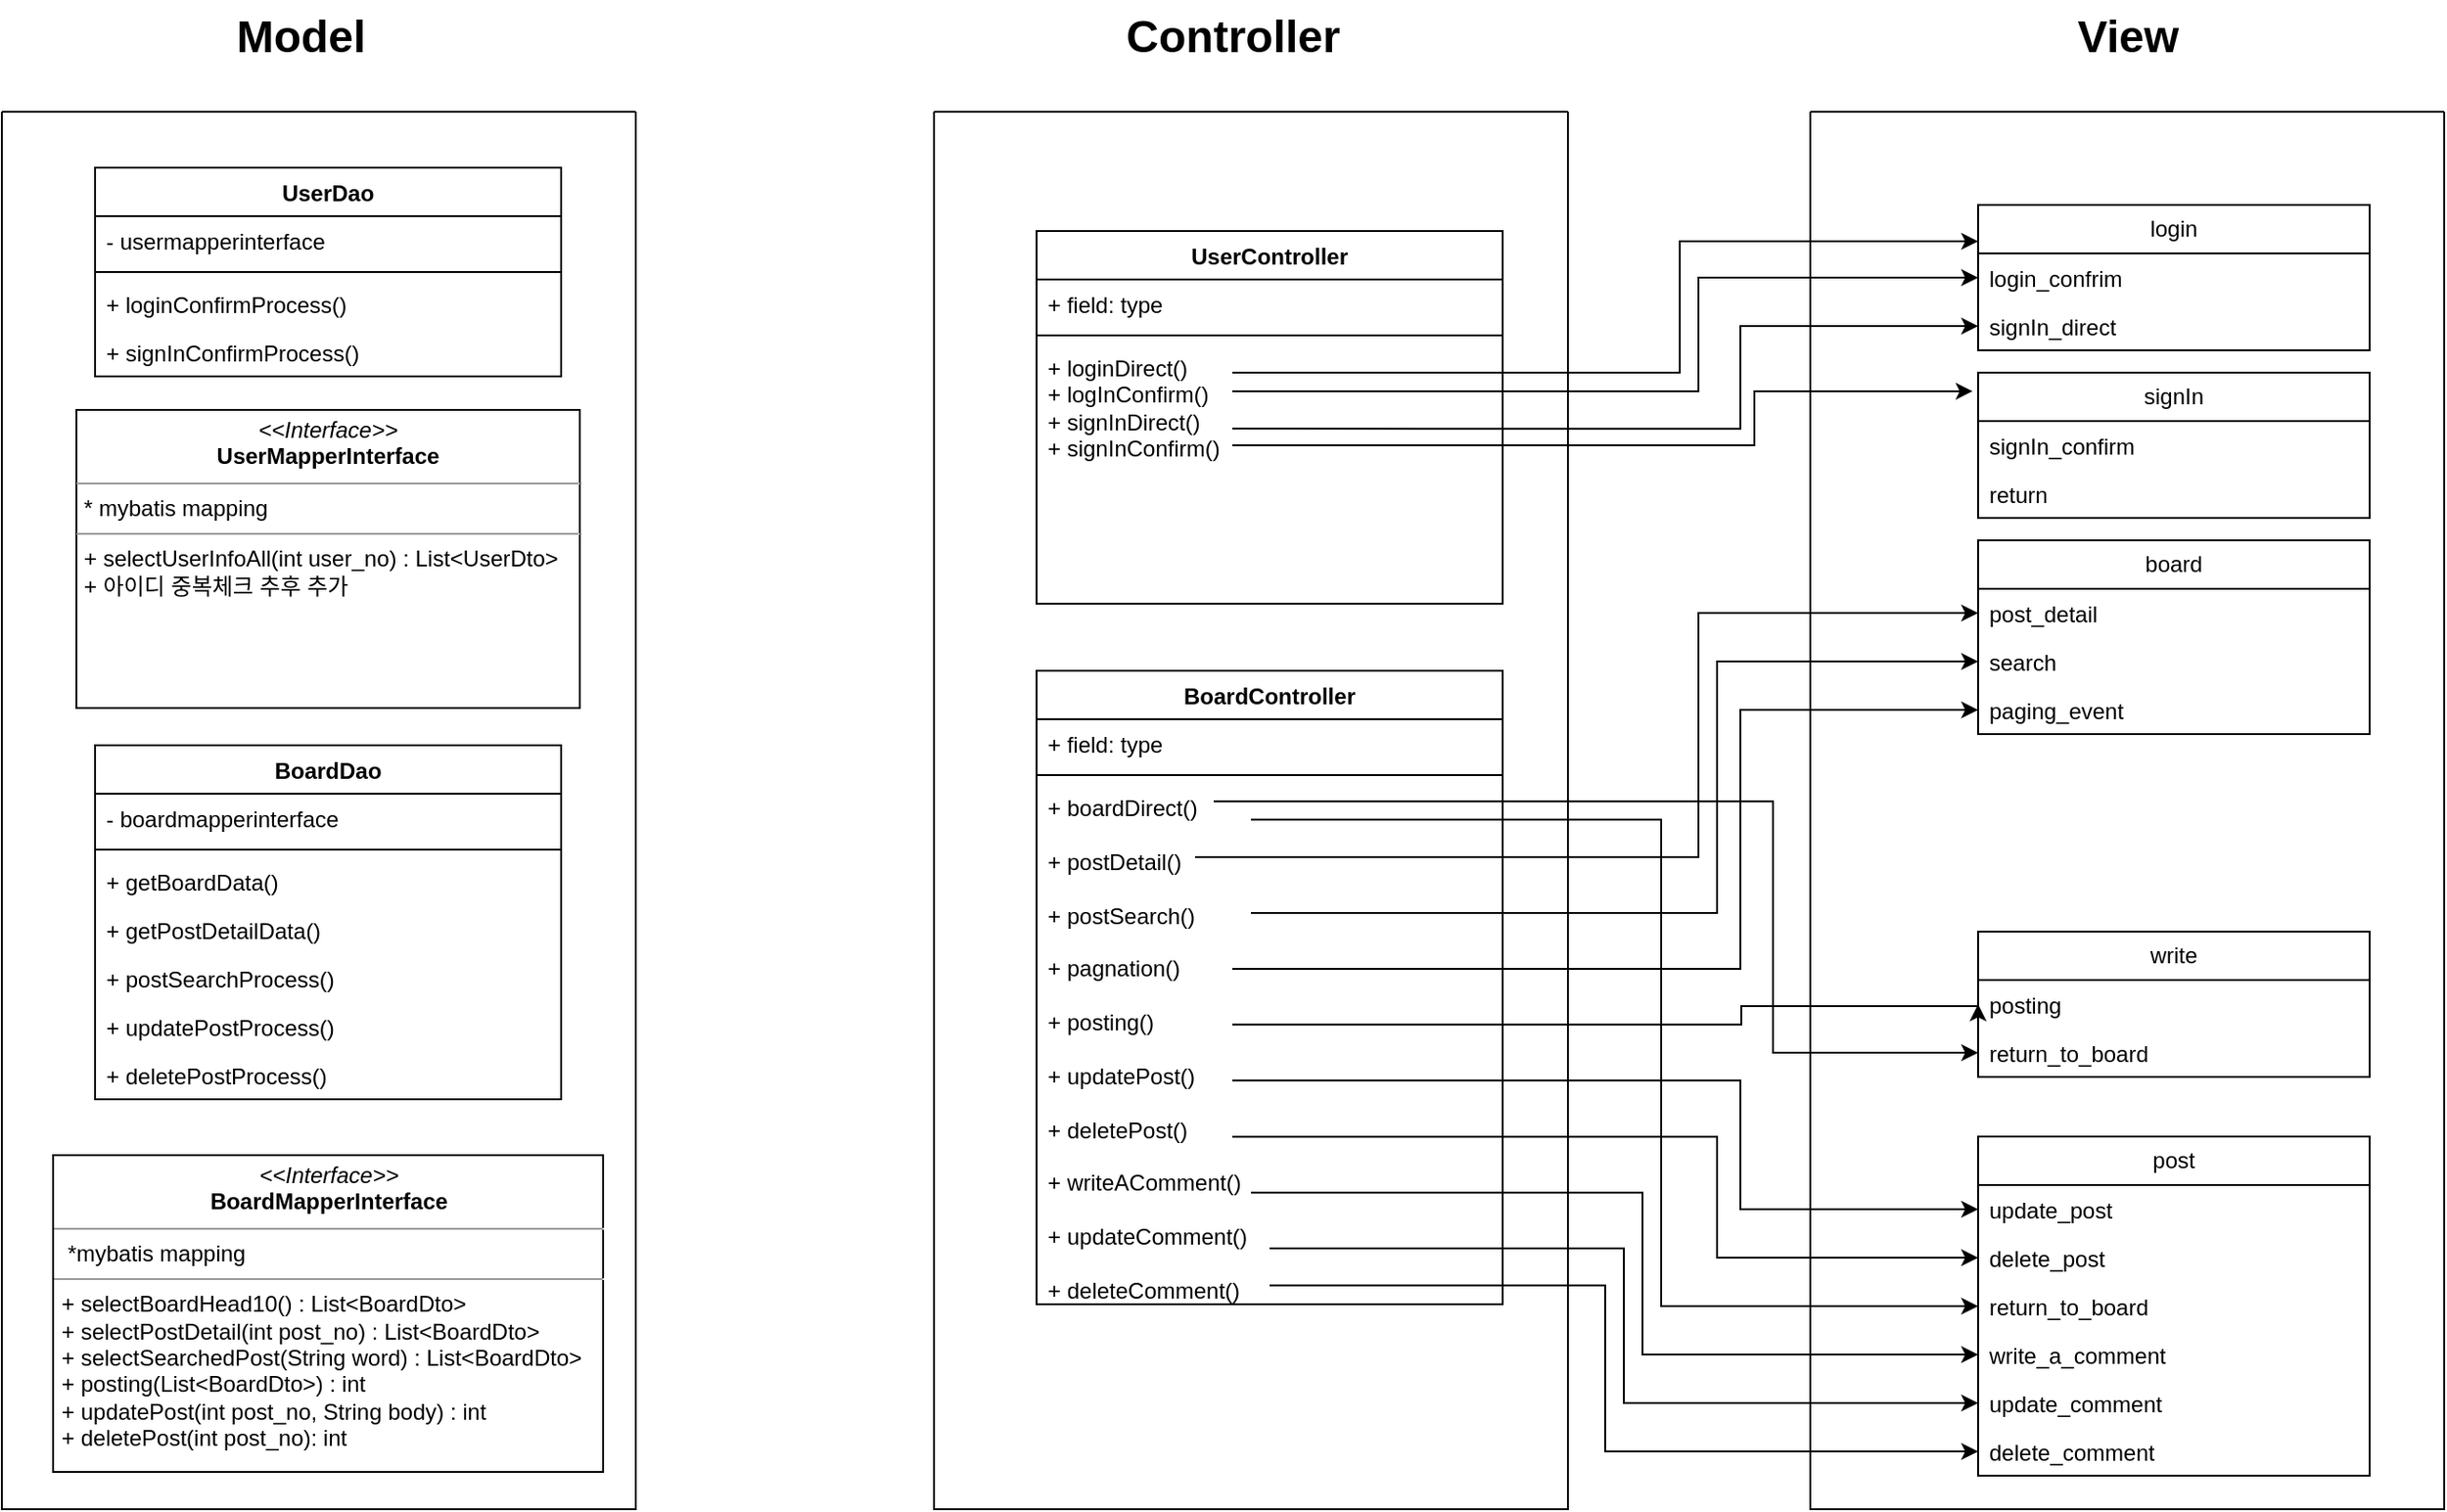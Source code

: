 <mxfile version="23.1.5" type="device">
  <diagram name="페이지-1" id="1nXPOgQmdArj9Eoe1TtR">
    <mxGraphModel dx="1434" dy="5618" grid="1" gridSize="10" guides="1" tooltips="1" connect="1" arrows="1" fold="1" page="1" pageScale="1" pageWidth="1920" pageHeight="1200" math="0" shadow="0">
      <root>
        <mxCell id="0" />
        <mxCell id="1" parent="0" />
        <mxCell id="LBlWAO84_Hs0FwLp8vFt-2" value="" style="swimlane;startSize=0;" vertex="1" parent="1">
          <mxGeometry x="1030" y="-3760" width="340" height="750" as="geometry" />
        </mxCell>
        <mxCell id="LBlWAO84_Hs0FwLp8vFt-33" value="login" style="swimlane;fontStyle=0;childLayout=stackLayout;horizontal=1;startSize=26;fillColor=none;horizontalStack=0;resizeParent=1;resizeParentMax=0;resizeLast=0;collapsible=1;marginBottom=0;whiteSpace=wrap;html=1;" vertex="1" parent="LBlWAO84_Hs0FwLp8vFt-2">
          <mxGeometry x="90" y="50" width="210" height="78" as="geometry" />
        </mxCell>
        <mxCell id="LBlWAO84_Hs0FwLp8vFt-34" value="login_confrim" style="text;strokeColor=none;fillColor=none;align=left;verticalAlign=top;spacingLeft=4;spacingRight=4;overflow=hidden;rotatable=0;points=[[0,0.5],[1,0.5]];portConstraint=eastwest;whiteSpace=wrap;html=1;" vertex="1" parent="LBlWAO84_Hs0FwLp8vFt-33">
          <mxGeometry y="26" width="210" height="26" as="geometry" />
        </mxCell>
        <mxCell id="LBlWAO84_Hs0FwLp8vFt-66" value="signIn_direct" style="text;strokeColor=none;fillColor=none;align=left;verticalAlign=top;spacingLeft=4;spacingRight=4;overflow=hidden;rotatable=0;points=[[0,0.5],[1,0.5]];portConstraint=eastwest;whiteSpace=wrap;html=1;" vertex="1" parent="LBlWAO84_Hs0FwLp8vFt-33">
          <mxGeometry y="52" width="210" height="26" as="geometry" />
        </mxCell>
        <mxCell id="LBlWAO84_Hs0FwLp8vFt-37" value="signIn" style="swimlane;fontStyle=0;childLayout=stackLayout;horizontal=1;startSize=26;fillColor=none;horizontalStack=0;resizeParent=1;resizeParentMax=0;resizeLast=0;collapsible=1;marginBottom=0;whiteSpace=wrap;html=1;" vertex="1" parent="LBlWAO84_Hs0FwLp8vFt-2">
          <mxGeometry x="90" y="140" width="210" height="78" as="geometry" />
        </mxCell>
        <mxCell id="LBlWAO84_Hs0FwLp8vFt-38" value="signIn_confirm" style="text;strokeColor=none;fillColor=none;align=left;verticalAlign=top;spacingLeft=4;spacingRight=4;overflow=hidden;rotatable=0;points=[[0,0.5],[1,0.5]];portConstraint=eastwest;whiteSpace=wrap;html=1;" vertex="1" parent="LBlWAO84_Hs0FwLp8vFt-37">
          <mxGeometry y="26" width="210" height="26" as="geometry" />
        </mxCell>
        <mxCell id="LBlWAO84_Hs0FwLp8vFt-39" value="return" style="text;strokeColor=none;fillColor=none;align=left;verticalAlign=top;spacingLeft=4;spacingRight=4;overflow=hidden;rotatable=0;points=[[0,0.5],[1,0.5]];portConstraint=eastwest;whiteSpace=wrap;html=1;" vertex="1" parent="LBlWAO84_Hs0FwLp8vFt-37">
          <mxGeometry y="52" width="210" height="26" as="geometry" />
        </mxCell>
        <mxCell id="LBlWAO84_Hs0FwLp8vFt-41" value="board" style="swimlane;fontStyle=0;childLayout=stackLayout;horizontal=1;startSize=26;fillColor=none;horizontalStack=0;resizeParent=1;resizeParentMax=0;resizeLast=0;collapsible=1;marginBottom=0;whiteSpace=wrap;html=1;" vertex="1" parent="LBlWAO84_Hs0FwLp8vFt-2">
          <mxGeometry x="90" y="230" width="210" height="104" as="geometry">
            <mxRectangle x="90" y="250" width="70" height="30" as="alternateBounds" />
          </mxGeometry>
        </mxCell>
        <mxCell id="LBlWAO84_Hs0FwLp8vFt-42" value="post_detail" style="text;strokeColor=none;fillColor=none;align=left;verticalAlign=top;spacingLeft=4;spacingRight=4;overflow=hidden;rotatable=0;points=[[0,0.5],[1,0.5]];portConstraint=eastwest;whiteSpace=wrap;html=1;" vertex="1" parent="LBlWAO84_Hs0FwLp8vFt-41">
          <mxGeometry y="26" width="210" height="26" as="geometry" />
        </mxCell>
        <mxCell id="LBlWAO84_Hs0FwLp8vFt-43" value="search" style="text;strokeColor=none;fillColor=none;align=left;verticalAlign=top;spacingLeft=4;spacingRight=4;overflow=hidden;rotatable=0;points=[[0,0.5],[1,0.5]];portConstraint=eastwest;whiteSpace=wrap;html=1;" vertex="1" parent="LBlWAO84_Hs0FwLp8vFt-41">
          <mxGeometry y="52" width="210" height="26" as="geometry" />
        </mxCell>
        <mxCell id="LBlWAO84_Hs0FwLp8vFt-44" value="paging_event" style="text;strokeColor=none;fillColor=none;align=left;verticalAlign=top;spacingLeft=4;spacingRight=4;overflow=hidden;rotatable=0;points=[[0,0.5],[1,0.5]];portConstraint=eastwest;whiteSpace=wrap;html=1;" vertex="1" parent="LBlWAO84_Hs0FwLp8vFt-41">
          <mxGeometry y="78" width="210" height="26" as="geometry" />
        </mxCell>
        <mxCell id="LBlWAO84_Hs0FwLp8vFt-45" value="write" style="swimlane;fontStyle=0;childLayout=stackLayout;horizontal=1;startSize=26;fillColor=none;horizontalStack=0;resizeParent=1;resizeParentMax=0;resizeLast=0;collapsible=1;marginBottom=0;whiteSpace=wrap;html=1;" vertex="1" parent="LBlWAO84_Hs0FwLp8vFt-2">
          <mxGeometry x="90" y="440" width="210" height="78" as="geometry" />
        </mxCell>
        <mxCell id="LBlWAO84_Hs0FwLp8vFt-46" value="posting" style="text;strokeColor=none;fillColor=none;align=left;verticalAlign=top;spacingLeft=4;spacingRight=4;overflow=hidden;rotatable=0;points=[[0,0.5],[1,0.5]];portConstraint=eastwest;whiteSpace=wrap;html=1;" vertex="1" parent="LBlWAO84_Hs0FwLp8vFt-45">
          <mxGeometry y="26" width="210" height="26" as="geometry" />
        </mxCell>
        <mxCell id="LBlWAO84_Hs0FwLp8vFt-47" value="return_to_board" style="text;strokeColor=none;fillColor=none;align=left;verticalAlign=top;spacingLeft=4;spacingRight=4;overflow=hidden;rotatable=0;points=[[0,0.5],[1,0.5]];portConstraint=eastwest;whiteSpace=wrap;html=1;" vertex="1" parent="LBlWAO84_Hs0FwLp8vFt-45">
          <mxGeometry y="52" width="210" height="26" as="geometry" />
        </mxCell>
        <mxCell id="LBlWAO84_Hs0FwLp8vFt-49" value="post" style="swimlane;fontStyle=0;childLayout=stackLayout;horizontal=1;startSize=26;fillColor=none;horizontalStack=0;resizeParent=1;resizeParentMax=0;resizeLast=0;collapsible=1;marginBottom=0;whiteSpace=wrap;html=1;" vertex="1" parent="LBlWAO84_Hs0FwLp8vFt-2">
          <mxGeometry x="90" y="550" width="210" height="182" as="geometry" />
        </mxCell>
        <mxCell id="LBlWAO84_Hs0FwLp8vFt-50" value="update_post" style="text;strokeColor=none;fillColor=none;align=left;verticalAlign=top;spacingLeft=4;spacingRight=4;overflow=hidden;rotatable=0;points=[[0,0.5],[1,0.5]];portConstraint=eastwest;whiteSpace=wrap;html=1;" vertex="1" parent="LBlWAO84_Hs0FwLp8vFt-49">
          <mxGeometry y="26" width="210" height="26" as="geometry" />
        </mxCell>
        <mxCell id="LBlWAO84_Hs0FwLp8vFt-51" value="delete_post" style="text;strokeColor=none;fillColor=none;align=left;verticalAlign=top;spacingLeft=4;spacingRight=4;overflow=hidden;rotatable=0;points=[[0,0.5],[1,0.5]];portConstraint=eastwest;whiteSpace=wrap;html=1;" vertex="1" parent="LBlWAO84_Hs0FwLp8vFt-49">
          <mxGeometry y="52" width="210" height="26" as="geometry" />
        </mxCell>
        <mxCell id="LBlWAO84_Hs0FwLp8vFt-56" value="return_to_board" style="text;strokeColor=none;fillColor=none;align=left;verticalAlign=top;spacingLeft=4;spacingRight=4;overflow=hidden;rotatable=0;points=[[0,0.5],[1,0.5]];portConstraint=eastwest;whiteSpace=wrap;html=1;" vertex="1" parent="LBlWAO84_Hs0FwLp8vFt-49">
          <mxGeometry y="78" width="210" height="26" as="geometry" />
        </mxCell>
        <mxCell id="LBlWAO84_Hs0FwLp8vFt-52" value="write_a_comment" style="text;strokeColor=none;fillColor=none;align=left;verticalAlign=top;spacingLeft=4;spacingRight=4;overflow=hidden;rotatable=0;points=[[0,0.5],[1,0.5]];portConstraint=eastwest;whiteSpace=wrap;html=1;" vertex="1" parent="LBlWAO84_Hs0FwLp8vFt-49">
          <mxGeometry y="104" width="210" height="26" as="geometry" />
        </mxCell>
        <mxCell id="LBlWAO84_Hs0FwLp8vFt-58" value="update_comment" style="text;strokeColor=none;fillColor=none;align=left;verticalAlign=top;spacingLeft=4;spacingRight=4;overflow=hidden;rotatable=0;points=[[0,0.5],[1,0.5]];portConstraint=eastwest;whiteSpace=wrap;html=1;" vertex="1" parent="LBlWAO84_Hs0FwLp8vFt-49">
          <mxGeometry y="130" width="210" height="26" as="geometry" />
        </mxCell>
        <mxCell id="LBlWAO84_Hs0FwLp8vFt-57" value="delete_comment" style="text;strokeColor=none;fillColor=none;align=left;verticalAlign=top;spacingLeft=4;spacingRight=4;overflow=hidden;rotatable=0;points=[[0,0.5],[1,0.5]];portConstraint=eastwest;whiteSpace=wrap;html=1;" vertex="1" parent="LBlWAO84_Hs0FwLp8vFt-49">
          <mxGeometry y="156" width="210" height="26" as="geometry" />
        </mxCell>
        <mxCell id="LBlWAO84_Hs0FwLp8vFt-3" value="" style="swimlane;startSize=0;" vertex="1" parent="1">
          <mxGeometry x="60" y="-3760" width="340" height="750" as="geometry">
            <mxRectangle x="50" y="-3760" width="50" height="40" as="alternateBounds" />
          </mxGeometry>
        </mxCell>
        <mxCell id="LBlWAO84_Hs0FwLp8vFt-15" value="&lt;p style=&quot;margin:0px;margin-top:4px;text-align:center;&quot;&gt;&lt;i&gt;&amp;lt;&amp;lt;Interface&amp;gt;&amp;gt;&lt;/i&gt;&lt;br&gt;&lt;b&gt;BoardMapperInterface&lt;/b&gt;&lt;/p&gt;&lt;hr size=&quot;1&quot;&gt;&lt;p style=&quot;margin:0px;margin-left:4px;&quot;&gt;&amp;nbsp;*mybatis mapping&lt;/p&gt;&lt;hr size=&quot;1&quot;&gt;&lt;p style=&quot;margin:0px;margin-left:4px;&quot;&gt;+ selectBoardHead10() : List&amp;lt;BoardDto&amp;gt;&lt;br&gt;+ selectPostDetail(int post_no) : List&amp;lt;BoardDto&amp;gt;&lt;/p&gt;&lt;p style=&quot;margin:0px;margin-left:4px;&quot;&gt;+ selectSearchedPost(String word) : List&amp;lt;BoardDto&amp;gt;&lt;/p&gt;&lt;p style=&quot;margin:0px;margin-left:4px;&quot;&gt;+ posting(List&amp;lt;BoardDto&amp;gt;) : int&lt;/p&gt;&lt;p style=&quot;margin:0px;margin-left:4px;&quot;&gt;+ updatePost(int post_no, String body) : int&lt;/p&gt;&lt;p style=&quot;margin:0px;margin-left:4px;&quot;&gt;+ deletePost(int post_no): int&lt;/p&gt;" style="verticalAlign=top;align=left;overflow=fill;html=1;whiteSpace=wrap;" vertex="1" parent="LBlWAO84_Hs0FwLp8vFt-3">
          <mxGeometry x="27.5" y="560" width="295" height="170" as="geometry" />
        </mxCell>
        <mxCell id="LBlWAO84_Hs0FwLp8vFt-16" value="&lt;p style=&quot;margin:0px;margin-top:4px;text-align:center;&quot;&gt;&lt;i&gt;&amp;lt;&amp;lt;Interface&amp;gt;&amp;gt;&lt;/i&gt;&lt;br&gt;&lt;b&gt;UserMapperInterface&lt;/b&gt;&lt;/p&gt;&lt;hr size=&quot;1&quot;&gt;&lt;p style=&quot;margin:0px;margin-left:4px;&quot;&gt;* mybatis mapping&lt;/p&gt;&lt;hr size=&quot;1&quot;&gt;&lt;p style=&quot;margin:0px;margin-left:4px;&quot;&gt;+ selectUserInfoAll(int user_no) : List&amp;lt;UserDto&amp;gt;&lt;br&gt;+ 아이디 중복체크 추후 추가&lt;/p&gt;" style="verticalAlign=top;align=left;overflow=fill;html=1;whiteSpace=wrap;" vertex="1" parent="LBlWAO84_Hs0FwLp8vFt-3">
          <mxGeometry x="40" y="160" width="270" height="160" as="geometry" />
        </mxCell>
        <mxCell id="LBlWAO84_Hs0FwLp8vFt-17" value="UserDao" style="swimlane;fontStyle=1;align=center;verticalAlign=top;childLayout=stackLayout;horizontal=1;startSize=26;horizontalStack=0;resizeParent=1;resizeParentMax=0;resizeLast=0;collapsible=1;marginBottom=0;whiteSpace=wrap;html=1;" vertex="1" parent="LBlWAO84_Hs0FwLp8vFt-3">
          <mxGeometry x="50" y="30" width="250" height="112" as="geometry" />
        </mxCell>
        <mxCell id="LBlWAO84_Hs0FwLp8vFt-18" value="- usermapperinterface" style="text;strokeColor=none;fillColor=none;align=left;verticalAlign=top;spacingLeft=4;spacingRight=4;overflow=hidden;rotatable=0;points=[[0,0.5],[1,0.5]];portConstraint=eastwest;whiteSpace=wrap;html=1;" vertex="1" parent="LBlWAO84_Hs0FwLp8vFt-17">
          <mxGeometry y="26" width="250" height="26" as="geometry" />
        </mxCell>
        <mxCell id="LBlWAO84_Hs0FwLp8vFt-19" value="" style="line;strokeWidth=1;fillColor=none;align=left;verticalAlign=middle;spacingTop=-1;spacingLeft=3;spacingRight=3;rotatable=0;labelPosition=right;points=[];portConstraint=eastwest;strokeColor=inherit;" vertex="1" parent="LBlWAO84_Hs0FwLp8vFt-17">
          <mxGeometry y="52" width="250" height="8" as="geometry" />
        </mxCell>
        <mxCell id="LBlWAO84_Hs0FwLp8vFt-20" value="+ loginConfirmProcess()" style="text;strokeColor=none;fillColor=none;align=left;verticalAlign=top;spacingLeft=4;spacingRight=4;overflow=hidden;rotatable=0;points=[[0,0.5],[1,0.5]];portConstraint=eastwest;whiteSpace=wrap;html=1;" vertex="1" parent="LBlWAO84_Hs0FwLp8vFt-17">
          <mxGeometry y="60" width="250" height="26" as="geometry" />
        </mxCell>
        <mxCell id="LBlWAO84_Hs0FwLp8vFt-82" value="+ signInConfirmProcess()" style="text;strokeColor=none;fillColor=none;align=left;verticalAlign=top;spacingLeft=4;spacingRight=4;overflow=hidden;rotatable=0;points=[[0,0.5],[1,0.5]];portConstraint=eastwest;whiteSpace=wrap;html=1;" vertex="1" parent="LBlWAO84_Hs0FwLp8vFt-17">
          <mxGeometry y="86" width="250" height="26" as="geometry" />
        </mxCell>
        <mxCell id="LBlWAO84_Hs0FwLp8vFt-83" value="BoardDao" style="swimlane;fontStyle=1;align=center;verticalAlign=top;childLayout=stackLayout;horizontal=1;startSize=26;horizontalStack=0;resizeParent=1;resizeParentMax=0;resizeLast=0;collapsible=1;marginBottom=0;whiteSpace=wrap;html=1;" vertex="1" parent="LBlWAO84_Hs0FwLp8vFt-3">
          <mxGeometry x="50" y="340" width="250" height="190" as="geometry" />
        </mxCell>
        <mxCell id="LBlWAO84_Hs0FwLp8vFt-84" value="- boardmapperinterface" style="text;strokeColor=none;fillColor=none;align=left;verticalAlign=top;spacingLeft=4;spacingRight=4;overflow=hidden;rotatable=0;points=[[0,0.5],[1,0.5]];portConstraint=eastwest;whiteSpace=wrap;html=1;" vertex="1" parent="LBlWAO84_Hs0FwLp8vFt-83">
          <mxGeometry y="26" width="250" height="26" as="geometry" />
        </mxCell>
        <mxCell id="LBlWAO84_Hs0FwLp8vFt-85" value="" style="line;strokeWidth=1;fillColor=none;align=left;verticalAlign=middle;spacingTop=-1;spacingLeft=3;spacingRight=3;rotatable=0;labelPosition=right;points=[];portConstraint=eastwest;strokeColor=inherit;" vertex="1" parent="LBlWAO84_Hs0FwLp8vFt-83">
          <mxGeometry y="52" width="250" height="8" as="geometry" />
        </mxCell>
        <mxCell id="LBlWAO84_Hs0FwLp8vFt-86" value="+ getBoardData()" style="text;strokeColor=none;fillColor=none;align=left;verticalAlign=top;spacingLeft=4;spacingRight=4;overflow=hidden;rotatable=0;points=[[0,0.5],[1,0.5]];portConstraint=eastwest;whiteSpace=wrap;html=1;" vertex="1" parent="LBlWAO84_Hs0FwLp8vFt-83">
          <mxGeometry y="60" width="250" height="26" as="geometry" />
        </mxCell>
        <mxCell id="LBlWAO84_Hs0FwLp8vFt-87" value="+ getPostDetailData()" style="text;strokeColor=none;fillColor=none;align=left;verticalAlign=top;spacingLeft=4;spacingRight=4;overflow=hidden;rotatable=0;points=[[0,0.5],[1,0.5]];portConstraint=eastwest;whiteSpace=wrap;html=1;" vertex="1" parent="LBlWAO84_Hs0FwLp8vFt-83">
          <mxGeometry y="86" width="250" height="26" as="geometry" />
        </mxCell>
        <mxCell id="LBlWAO84_Hs0FwLp8vFt-90" value="+ postSearchProcess()" style="text;strokeColor=none;fillColor=none;align=left;verticalAlign=top;spacingLeft=4;spacingRight=4;overflow=hidden;rotatable=0;points=[[0,0.5],[1,0.5]];portConstraint=eastwest;whiteSpace=wrap;html=1;" vertex="1" parent="LBlWAO84_Hs0FwLp8vFt-83">
          <mxGeometry y="112" width="250" height="26" as="geometry" />
        </mxCell>
        <mxCell id="LBlWAO84_Hs0FwLp8vFt-91" value="+ updatePostProcess()" style="text;strokeColor=none;fillColor=none;align=left;verticalAlign=top;spacingLeft=4;spacingRight=4;overflow=hidden;rotatable=0;points=[[0,0.5],[1,0.5]];portConstraint=eastwest;whiteSpace=wrap;html=1;" vertex="1" parent="LBlWAO84_Hs0FwLp8vFt-83">
          <mxGeometry y="138" width="250" height="26" as="geometry" />
        </mxCell>
        <mxCell id="LBlWAO84_Hs0FwLp8vFt-92" value="+ deletePostProcess()" style="text;strokeColor=none;fillColor=none;align=left;verticalAlign=top;spacingLeft=4;spacingRight=4;overflow=hidden;rotatable=0;points=[[0,0.5],[1,0.5]];portConstraint=eastwest;whiteSpace=wrap;html=1;" vertex="1" parent="LBlWAO84_Hs0FwLp8vFt-83">
          <mxGeometry y="164" width="250" height="26" as="geometry" />
        </mxCell>
        <mxCell id="LBlWAO84_Hs0FwLp8vFt-4" value="" style="swimlane;startSize=0;" vertex="1" parent="1">
          <mxGeometry x="560" y="-3760" width="340" height="750" as="geometry" />
        </mxCell>
        <mxCell id="LBlWAO84_Hs0FwLp8vFt-29" value="BoardController" style="swimlane;fontStyle=1;align=center;verticalAlign=top;childLayout=stackLayout;horizontal=1;startSize=26;horizontalStack=0;resizeParent=1;resizeParentMax=0;resizeLast=0;collapsible=1;marginBottom=0;whiteSpace=wrap;html=1;" vertex="1" parent="LBlWAO84_Hs0FwLp8vFt-4">
          <mxGeometry x="55" y="300" width="250" height="340" as="geometry" />
        </mxCell>
        <mxCell id="LBlWAO84_Hs0FwLp8vFt-30" value="+ field: type" style="text;strokeColor=none;fillColor=none;align=left;verticalAlign=top;spacingLeft=4;spacingRight=4;overflow=hidden;rotatable=0;points=[[0,0.5],[1,0.5]];portConstraint=eastwest;whiteSpace=wrap;html=1;" vertex="1" parent="LBlWAO84_Hs0FwLp8vFt-29">
          <mxGeometry y="26" width="250" height="26" as="geometry" />
        </mxCell>
        <mxCell id="LBlWAO84_Hs0FwLp8vFt-31" value="" style="line;strokeWidth=1;fillColor=none;align=left;verticalAlign=middle;spacingTop=-1;spacingLeft=3;spacingRight=3;rotatable=0;labelPosition=right;points=[];portConstraint=eastwest;strokeColor=inherit;" vertex="1" parent="LBlWAO84_Hs0FwLp8vFt-29">
          <mxGeometry y="52" width="250" height="8" as="geometry" />
        </mxCell>
        <mxCell id="LBlWAO84_Hs0FwLp8vFt-32" value="+ boardDirect()&lt;br&gt;&lt;br&gt;+ postDetail()&lt;br&gt;&lt;br&gt;&lt;div&gt;+ postSearch()&lt;/div&gt;&lt;div&gt;&lt;br&gt;&lt;/div&gt;&lt;div&gt;+ pagnation()&lt;/div&gt;&lt;div&gt;&lt;br&gt;&lt;/div&gt;&lt;div&gt;+ posting()&lt;/div&gt;&lt;div&gt;&lt;br&gt;&lt;/div&gt;&lt;div&gt;+ updatePost()&lt;/div&gt;&lt;div&gt;&lt;br&gt;&lt;/div&gt;&lt;div&gt;+ deletePost()&lt;/div&gt;&lt;div&gt;&lt;br&gt;&lt;/div&gt;&lt;div&gt;+ writeAComment()&lt;/div&gt;&lt;div&gt;&lt;br&gt;&lt;/div&gt;&lt;div&gt;+ updateComment()&lt;/div&gt;&lt;div&gt;&lt;br&gt;&lt;/div&gt;&lt;div&gt;+ deleteComment()&lt;/div&gt;&lt;div&gt;&lt;br&gt;&lt;/div&gt;" style="text;strokeColor=none;fillColor=none;align=left;verticalAlign=top;spacingLeft=4;spacingRight=4;overflow=hidden;rotatable=0;points=[[0,0.5],[1,0.5]];portConstraint=eastwest;whiteSpace=wrap;html=1;" vertex="1" parent="LBlWAO84_Hs0FwLp8vFt-29">
          <mxGeometry y="60" width="250" height="280" as="geometry" />
        </mxCell>
        <mxCell id="LBlWAO84_Hs0FwLp8vFt-5" value="Model" style="text;strokeColor=none;fillColor=none;html=1;fontSize=24;fontStyle=1;verticalAlign=middle;align=center;" vertex="1" parent="1">
          <mxGeometry x="170" y="-3820" width="100" height="40" as="geometry" />
        </mxCell>
        <mxCell id="LBlWAO84_Hs0FwLp8vFt-7" value="Controller" style="text;strokeColor=none;fillColor=none;html=1;fontSize=24;fontStyle=1;verticalAlign=middle;align=center;" vertex="1" parent="1">
          <mxGeometry x="670" y="-3820" width="100" height="40" as="geometry" />
        </mxCell>
        <mxCell id="LBlWAO84_Hs0FwLp8vFt-8" value="View" style="text;strokeColor=none;fillColor=none;html=1;fontSize=24;fontStyle=1;verticalAlign=middle;align=center;" vertex="1" parent="1">
          <mxGeometry x="1150" y="-3820" width="100" height="40" as="geometry" />
        </mxCell>
        <mxCell id="LBlWAO84_Hs0FwLp8vFt-59" value="UserController" style="swimlane;fontStyle=1;align=center;verticalAlign=top;childLayout=stackLayout;horizontal=1;startSize=26;horizontalStack=0;resizeParent=1;resizeParentMax=0;resizeLast=0;collapsible=1;marginBottom=0;whiteSpace=wrap;html=1;" vertex="1" parent="1">
          <mxGeometry x="615" y="-3696" width="250" height="200" as="geometry" />
        </mxCell>
        <mxCell id="LBlWAO84_Hs0FwLp8vFt-60" value="+ field: type" style="text;strokeColor=none;fillColor=none;align=left;verticalAlign=top;spacingLeft=4;spacingRight=4;overflow=hidden;rotatable=0;points=[[0,0.5],[1,0.5]];portConstraint=eastwest;whiteSpace=wrap;html=1;" vertex="1" parent="LBlWAO84_Hs0FwLp8vFt-59">
          <mxGeometry y="26" width="250" height="26" as="geometry" />
        </mxCell>
        <mxCell id="LBlWAO84_Hs0FwLp8vFt-61" value="" style="line;strokeWidth=1;fillColor=none;align=left;verticalAlign=middle;spacingTop=-1;spacingLeft=3;spacingRight=3;rotatable=0;labelPosition=right;points=[];portConstraint=eastwest;strokeColor=inherit;" vertex="1" parent="LBlWAO84_Hs0FwLp8vFt-59">
          <mxGeometry y="52" width="250" height="8" as="geometry" />
        </mxCell>
        <mxCell id="LBlWAO84_Hs0FwLp8vFt-62" value="+ loginDirect()&lt;div&gt;+ logInConfirm()&lt;/div&gt;&lt;div&gt;+ signInDirect()&lt;/div&gt;&lt;div&gt;+ signInConfirm()&lt;/div&gt;" style="text;strokeColor=none;fillColor=none;align=left;verticalAlign=top;spacingLeft=4;spacingRight=4;overflow=hidden;rotatable=0;points=[[0,0.5],[1,0.5]];portConstraint=eastwest;whiteSpace=wrap;html=1;" vertex="1" parent="LBlWAO84_Hs0FwLp8vFt-59">
          <mxGeometry y="60" width="250" height="140" as="geometry" />
        </mxCell>
        <mxCell id="LBlWAO84_Hs0FwLp8vFt-81" style="edgeStyle=orthogonalEdgeStyle;rounded=0;orthogonalLoop=1;jettySize=auto;html=1;exitX=0.5;exitY=0.964;exitDx=0;exitDy=0;entryX=0;entryY=0.5;entryDx=0;entryDy=0;exitPerimeter=0;" edge="1" parent="1" source="LBlWAO84_Hs0FwLp8vFt-32" target="LBlWAO84_Hs0FwLp8vFt-57">
          <mxGeometry relative="1" as="geometry">
            <Array as="points">
              <mxPoint x="920" y="-3130" />
              <mxPoint x="920" y="-3041" />
            </Array>
          </mxGeometry>
        </mxCell>
        <mxCell id="LBlWAO84_Hs0FwLp8vFt-80" style="edgeStyle=orthogonalEdgeStyle;rounded=0;orthogonalLoop=1;jettySize=auto;html=1;exitX=0.5;exitY=0.893;exitDx=0;exitDy=0;entryX=0;entryY=0.5;entryDx=0;entryDy=0;exitPerimeter=0;" edge="1" parent="1" source="LBlWAO84_Hs0FwLp8vFt-32" target="LBlWAO84_Hs0FwLp8vFt-58">
          <mxGeometry relative="1" as="geometry">
            <Array as="points">
              <mxPoint x="930" y="-3150" />
              <mxPoint x="930" y="-3067" />
            </Array>
          </mxGeometry>
        </mxCell>
        <mxCell id="LBlWAO84_Hs0FwLp8vFt-78" style="edgeStyle=orthogonalEdgeStyle;rounded=0;orthogonalLoop=1;jettySize=auto;html=1;exitX=0.46;exitY=0.071;exitDx=0;exitDy=0;entryX=0;entryY=0.5;entryDx=0;entryDy=0;exitPerimeter=0;" edge="1" parent="1" source="LBlWAO84_Hs0FwLp8vFt-32" target="LBlWAO84_Hs0FwLp8vFt-56">
          <mxGeometry relative="1" as="geometry">
            <Array as="points">
              <mxPoint x="950" y="-3380" />
              <mxPoint x="950" y="-3119" />
            </Array>
          </mxGeometry>
        </mxCell>
        <mxCell id="LBlWAO84_Hs0FwLp8vFt-77" style="edgeStyle=orthogonalEdgeStyle;rounded=0;orthogonalLoop=1;jettySize=auto;html=1;exitX=0.42;exitY=0.679;exitDx=0;exitDy=0;entryX=0;entryY=0.5;entryDx=0;entryDy=0;exitPerimeter=0;" edge="1" parent="1" source="LBlWAO84_Hs0FwLp8vFt-32" target="LBlWAO84_Hs0FwLp8vFt-51">
          <mxGeometry relative="1" as="geometry">
            <Array as="points">
              <mxPoint x="980" y="-3210" />
              <mxPoint x="980" y="-3145" />
            </Array>
          </mxGeometry>
        </mxCell>
        <mxCell id="LBlWAO84_Hs0FwLp8vFt-76" style="edgeStyle=orthogonalEdgeStyle;rounded=0;orthogonalLoop=1;jettySize=auto;html=1;exitX=0.42;exitY=0.571;exitDx=0;exitDy=0;entryX=0;entryY=0.5;entryDx=0;entryDy=0;exitPerimeter=0;" edge="1" parent="1" source="LBlWAO84_Hs0FwLp8vFt-32" target="LBlWAO84_Hs0FwLp8vFt-50">
          <mxGeometry relative="1" as="geometry" />
        </mxCell>
        <mxCell id="LBlWAO84_Hs0FwLp8vFt-75" style="edgeStyle=orthogonalEdgeStyle;rounded=0;orthogonalLoop=1;jettySize=auto;html=1;exitX=0.38;exitY=0.036;exitDx=0;exitDy=0;entryX=0;entryY=0.5;entryDx=0;entryDy=0;exitPerimeter=0;" edge="1" parent="1" source="LBlWAO84_Hs0FwLp8vFt-32" target="LBlWAO84_Hs0FwLp8vFt-47">
          <mxGeometry relative="1" as="geometry">
            <Array as="points">
              <mxPoint x="1010" y="-3390" />
              <mxPoint x="1010" y="-3255" />
            </Array>
          </mxGeometry>
        </mxCell>
        <mxCell id="LBlWAO84_Hs0FwLp8vFt-74" style="edgeStyle=orthogonalEdgeStyle;rounded=0;orthogonalLoop=1;jettySize=auto;html=1;exitX=0.42;exitY=0.464;exitDx=0;exitDy=0;entryX=0;entryY=0.5;entryDx=0;entryDy=0;exitPerimeter=0;" edge="1" parent="1" source="LBlWAO84_Hs0FwLp8vFt-32" target="LBlWAO84_Hs0FwLp8vFt-46">
          <mxGeometry relative="1" as="geometry">
            <Array as="points">
              <mxPoint x="993" y="-3270" />
              <mxPoint x="993" y="-3280" />
            </Array>
          </mxGeometry>
        </mxCell>
        <mxCell id="LBlWAO84_Hs0FwLp8vFt-73" style="edgeStyle=orthogonalEdgeStyle;rounded=0;orthogonalLoop=1;jettySize=auto;html=1;exitX=0.42;exitY=0.357;exitDx=0;exitDy=0;entryX=0;entryY=0.5;entryDx=0;entryDy=0;exitPerimeter=0;" edge="1" parent="1" source="LBlWAO84_Hs0FwLp8vFt-32" target="LBlWAO84_Hs0FwLp8vFt-44">
          <mxGeometry relative="1" as="geometry" />
        </mxCell>
        <mxCell id="LBlWAO84_Hs0FwLp8vFt-72" style="edgeStyle=orthogonalEdgeStyle;rounded=0;orthogonalLoop=1;jettySize=auto;html=1;exitX=0.46;exitY=0.25;exitDx=0;exitDy=0;entryX=0;entryY=0.5;entryDx=0;entryDy=0;exitPerimeter=0;" edge="1" parent="1" source="LBlWAO84_Hs0FwLp8vFt-32" target="LBlWAO84_Hs0FwLp8vFt-43">
          <mxGeometry relative="1" as="geometry">
            <Array as="points">
              <mxPoint x="980" y="-3330" />
              <mxPoint x="980" y="-3465" />
            </Array>
          </mxGeometry>
        </mxCell>
        <mxCell id="LBlWAO84_Hs0FwLp8vFt-71" style="edgeStyle=orthogonalEdgeStyle;rounded=0;orthogonalLoop=1;jettySize=auto;html=1;exitX=0.34;exitY=0.143;exitDx=0;exitDy=0;entryX=0;entryY=0.5;entryDx=0;entryDy=0;exitPerimeter=0;" edge="1" parent="1" source="LBlWAO84_Hs0FwLp8vFt-32" target="LBlWAO84_Hs0FwLp8vFt-42">
          <mxGeometry relative="1" as="geometry">
            <Array as="points">
              <mxPoint x="970" y="-3360" />
              <mxPoint x="970" y="-3491" />
            </Array>
          </mxGeometry>
        </mxCell>
        <mxCell id="LBlWAO84_Hs0FwLp8vFt-79" style="edgeStyle=orthogonalEdgeStyle;rounded=0;orthogonalLoop=1;jettySize=auto;html=1;exitX=0.46;exitY=0.786;exitDx=0;exitDy=0;entryX=0;entryY=0.5;entryDx=0;entryDy=0;exitPerimeter=0;" edge="1" parent="1" source="LBlWAO84_Hs0FwLp8vFt-32" target="LBlWAO84_Hs0FwLp8vFt-52">
          <mxGeometry relative="1" as="geometry">
            <Array as="points">
              <mxPoint x="940" y="-3180" />
              <mxPoint x="940" y="-3093" />
            </Array>
          </mxGeometry>
        </mxCell>
        <mxCell id="LBlWAO84_Hs0FwLp8vFt-69" style="edgeStyle=orthogonalEdgeStyle;rounded=0;orthogonalLoop=1;jettySize=auto;html=1;exitX=0.42;exitY=0.114;exitDx=0;exitDy=0;exitPerimeter=0;entryX=0;entryY=0.25;entryDx=0;entryDy=0;" edge="1" parent="1" source="LBlWAO84_Hs0FwLp8vFt-62" target="LBlWAO84_Hs0FwLp8vFt-33">
          <mxGeometry relative="1" as="geometry">
            <mxPoint x="1120" y="-3570" as="targetPoint" />
            <Array as="points">
              <mxPoint x="960" y="-3620" />
              <mxPoint x="960" y="-3690" />
            </Array>
          </mxGeometry>
        </mxCell>
        <mxCell id="LBlWAO84_Hs0FwLp8vFt-65" style="edgeStyle=orthogonalEdgeStyle;rounded=0;orthogonalLoop=1;jettySize=auto;html=1;exitX=0.42;exitY=0.393;exitDx=0;exitDy=0;entryX=-0.014;entryY=0.128;entryDx=0;entryDy=0;exitPerimeter=0;entryPerimeter=0;" edge="1" parent="1" source="LBlWAO84_Hs0FwLp8vFt-62" target="LBlWAO84_Hs0FwLp8vFt-37">
          <mxGeometry relative="1" as="geometry">
            <Array as="points">
              <mxPoint x="1000" y="-3581" />
              <mxPoint x="1000" y="-3610" />
            </Array>
          </mxGeometry>
        </mxCell>
        <mxCell id="LBlWAO84_Hs0FwLp8vFt-67" style="edgeStyle=orthogonalEdgeStyle;rounded=0;orthogonalLoop=1;jettySize=auto;html=1;exitX=0.42;exitY=0.329;exitDx=0;exitDy=0;entryX=0;entryY=0.5;entryDx=0;entryDy=0;exitPerimeter=0;" edge="1" parent="1" source="LBlWAO84_Hs0FwLp8vFt-62" target="LBlWAO84_Hs0FwLp8vFt-66">
          <mxGeometry relative="1" as="geometry" />
        </mxCell>
        <mxCell id="LBlWAO84_Hs0FwLp8vFt-64" style="edgeStyle=orthogonalEdgeStyle;rounded=0;orthogonalLoop=1;jettySize=auto;html=1;exitX=0.42;exitY=0.186;exitDx=0;exitDy=0;entryX=0;entryY=0.5;entryDx=0;entryDy=0;strokeColor=default;exitPerimeter=0;" edge="1" parent="1" source="LBlWAO84_Hs0FwLp8vFt-62" target="LBlWAO84_Hs0FwLp8vFt-34">
          <mxGeometry relative="1" as="geometry">
            <Array as="points">
              <mxPoint x="970" y="-3610" />
              <mxPoint x="970" y="-3671" />
            </Array>
          </mxGeometry>
        </mxCell>
      </root>
    </mxGraphModel>
  </diagram>
</mxfile>
